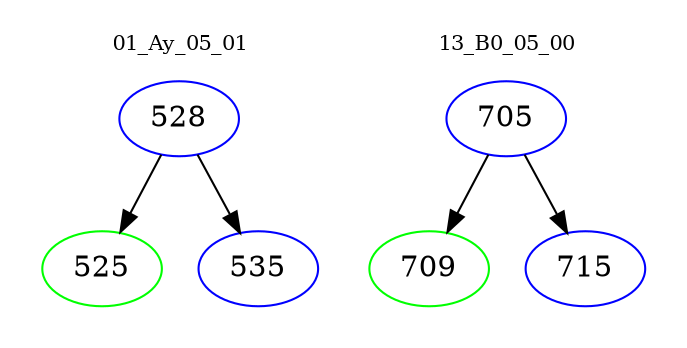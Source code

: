 digraph{
subgraph cluster_0 {
color = white
label = "01_Ay_05_01";
fontsize=10;
T0_528 [label="528", color="blue"]
T0_528 -> T0_525 [color="black"]
T0_525 [label="525", color="green"]
T0_528 -> T0_535 [color="black"]
T0_535 [label="535", color="blue"]
}
subgraph cluster_1 {
color = white
label = "13_B0_05_00";
fontsize=10;
T1_705 [label="705", color="blue"]
T1_705 -> T1_709 [color="black"]
T1_709 [label="709", color="green"]
T1_705 -> T1_715 [color="black"]
T1_715 [label="715", color="blue"]
}
}

